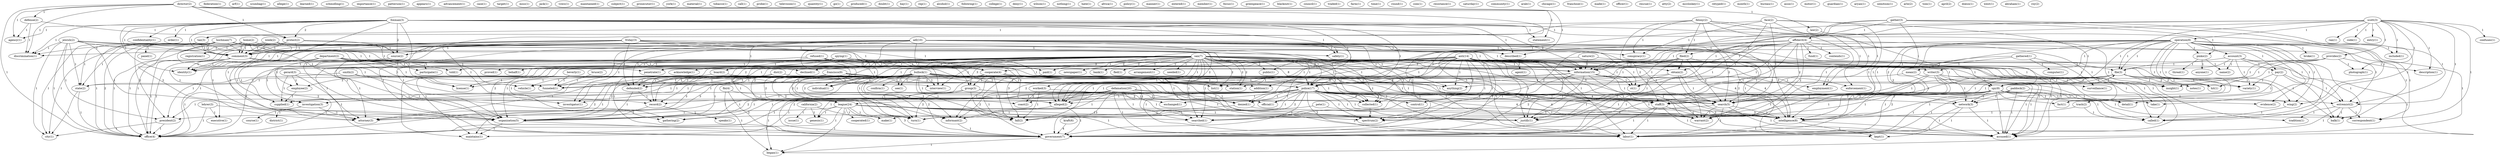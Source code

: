 digraph G {
  home [ label="home(2)" ];
  registration [ label="registration(1)" ];
  comment [ label="comment(1)" ];
  comment [ label="comment(3)" ];
  license [ label="license(1)" ];
  vehicle [ label="vehicle(1)" ];
  office [ label="office(4)" ];
  federation [ label="federation(1)" ];
  scott [ label="scott(3)" ];
  operation [ label="operation(8)" ];
  included [ label="included(1)" ];
  provides [ label="provides(2)" ];
  confuses [ label="confuses(1)" ];
  ran [ label="ran(1)" ];
  code [ label="code(1)" ];
  spy [ label="spy(8)" ];
  information [ label="information(15)" ];
  paid [ label="paid(1)" ];
  extremist [ label="extremist(2)" ];
  description [ label="description(1)" ];
  photograph [ label="photograph(1)" ];
  correspondent [ label="correspondent(1)" ];
  entry [ label="entry(1)" ];
  government [ label="government(7)" ];
  arf [ label="arf(1)" ];
  scumbag [ label="scumbag(1)" ];
  gather [ label="gather(3)" ];
  affidavit [ label="affidavit(4)" ];
  pinko [ label="pinko(2)" ];
  wing [ label="wing(2)" ];
  st [ label="st(1)" ];
  called [ label="called(1)" ];
  intelligence [ label="intelligence(8)" ];
  allege [ label="allege(1)" ];
  learned [ label="learned(1)" ];
  trash [ label="trash(2)" ];
  evidence [ label="evidence(2)" ];
  broke [ label="broke(1)" ];
  account [ label="account(3)" ];
  writer [ label="writer(3)" ];
  file [ label="file(1)" ];
  detail [ label="detail(1)" ];
  network [ label="network(3)" ];
  search [ label="search(5)" ];
  file [ label="file(3)" ];
  take [ label="take(1)" ];
  staff [ label="staff(3)" ];
  spectrum [ label="spectrum(2)" ];
  searched [ label="searched(1)" ];
  labor [ label="labor(1)" ];
  accused [ label="accused(1)" ];
  schmidling [ label="schmidling(1)" ];
  importance [ label="importance(1)" ];
  patterson [ label="patterson(1)" ];
  appears [ label="appears(1)" ];
  advancement [ label="advancement(1)" ];
  case [ label="case(1)" ];
  director [ label="director(2)" ];
  defense [ label="defense(2)" ];
  law [ label="law(2)" ];
  statement [ label="statement(1)" ];
  agency [ label="agency(1)" ];
  protect [ label="protect(2)" ];
  discrimination [ label="discrimination(1)" ];
  organization [ label="organization(5)" ];
  described [ label="described(1)" ];
  fund [ label="fund(1)" ];
  filed [ label="filed(2)" ];
  pay [ label="pay(2)" ];
  obtain [ label="obtain(2)" ];
  contends [ label="contends(1)" ];
  police [ label="police(17)" ];
  control [ label="control(1)" ];
  alleged [ label="alleged(2)" ];
  warrant [ label="warrant(2)" ];
  fact [ label="fact(1)" ];
  justify [ label="justify(1)" ];
  target [ label="target(1)" ];
  paddock [ label="paddock(2)" ];
  refused [ label="refused(1)" ];
  participate [ label="participate(1)" ];
  cooperate [ label="cooperate(4)" ];
  acknowledge [ label="acknowledge(1)" ];
  individual [ label="individual(1)" ];
  informant [ label="informant(2)" ];
  anything [ label="anything(2)" ];
  investigation [ label="investigation(3)" ];
  miss [ label="miss(1)" ];
  jack [ label="jack(1)" ];
  nature [ label="nature(2)" ];
  identity [ label="identity(1)" ];
  vows [ label="vows(1)" ];
  maintained [ label="maintained(1)" ];
  insight [ label="insight(1)" ];
  hit [ label="hit(1)" ];
  subject [ label="subject(1)" ];
  prosecutor [ label="prosecutor(1)" ];
  department [ label="department(2)" ];
  employee [ label="employee(2)" ];
  supplied [ label="supplied(1)" ];
  york [ label="york(1)" ];
  spying [ label="spying(1)" ];
  behalf [ label="behalf(1)" ];
  proved [ label="proved(1)" ];
  collected [ label="collected(1)" ];
  friday [ label="friday(3)" ];
  group [ label="group(3)" ];
  defended [ label="defended(2)" ];
  record [ label="record(2)" ];
  material [ label="material(1)" ];
  tobacco [ label="tobacco(1)" ];
  felony [ label="felony(2)" ];
  tax [ label="tax(3)" ];
  conspiracy [ label="conspiracy(1)" ];
  employment [ label="employment(1)" ];
  call [ label="call(1)" ];
  enforcement [ label="enforcement(1)" ];
  probe [ label="probe(1)" ];
  television [ label="television(1)" ];
  threat [ label="threat(1)" ];
  name [ label="name(2)" ];
  anyone [ label="anyone(1)" ];
  quantity [ label="quantity(1)" ];
  go [ label="go(1)" ];
  produced [ label="produced(1)" ];
  doubt [ label="doubt(1)" ];
  week [ label="week(2)" ];
  attorney [ label="attorney(3)" ];
  bay [ label="bay(1)" ];
  rep [ label="rep(1)" ];
  alcohol [ label="alcohol(1)" ];
  following [ label="following(1)" ];
  foxman [ label="foxman(3)" ];
  confidentiality [ label="confidentiality(1)" ];
  public [ label="public(1)" ];
  order [ label="order(1)" ];
  tradition [ label="tradition(1)" ];
  source [ label="source(2)" ];
  safety [ label="safety(1)" ];
  variety [ label="variety(1)" ];
  balk [ label="balk(1)" ];
  college [ label="college(1)" ];
  san [ label="san(1)" ];
  newspaper [ label="newspaper(1)" ];
  bank [ label="bank(1)" ];
  fled [ label="fled(1)" ];
  worked [ label="worked(3)" ];
  arrangement [ label="arrangement(1)" ];
  board [ label="board(2)" ];
  needed [ label="needed(1)" ];
  told [ label="told(1)" ];
  fall [ label="fall(2)" ];
  station [ label="station(1)" ];
  penetrate [ label="penetrate(1)" ];
  investigator [ label="investigator(1)" ];
  interview [ label="interview(1)" ];
  league [ label="league(24)" ];
  maintains [ label="maintains(1)" ];
  list [ label="list(1)" ];
  turn [ label="turn(1)" ];
  denied [ label="denied(1)" ];
  face [ label="face(2)" ];
  deny [ label="deny(1)" ];
  wilson [ label="wilson(1)" ];
  nothing [ label="nothing(1)" ];
  notes [ label="notes(1)" ];
  state [ label="state(2)" ];
  city [ label="city(1)" ];
  hate [ label="hate(1)" ];
  africa [ label="africa(1)" ];
  dist [ label="dist(2)" ];
  policy [ label="policy(1)" ];
  manner [ label="manner(1)" ];
  entered [ label="entered(1)" ];
  member [ label="member(1)" ];
  exchanged [ label="exchanged(1)" ];
  coast [ label="coast(2)" ];
  focus [ label="focus(1)" ];
  gathered [ label="gathered(1)" ];
  computer [ label="computer(1)" ];
  mean [ label="mean(2)" ];
  surveillance [ label="surveillance(1)" ];
  greenpeace [ label="greenpeace(1)" ];
  blackout [ label="blackout(1)" ];
  council [ label="council(1)" ];
  traded [ label="traded(1)" ];
  farm [ label="farm(1)" ];
  hochman [ label="hochman(7)" ];
  panel [ label="panel(1)" ];
  president [ label="president(2)" ];
  funneled [ label="funneled(1)" ];
  time [ label="time(1)" ];
  round [ label="round(1)" ];
  com [ label="com(1)" ];
  gathering [ label="gathering(2)" ];
  kept [ label="kept(1)" ];
  resistance [ label="resistance(1)" ];
  bullock [ label="bullock(12)" ];
  confirm [ label="confirm(1)" ];
  addition [ label="addition(1)" ];
  see [ label="see(1)" ];
  adl [ label="adl(10)" ];
  executive [ label="executive(1)" ];
  official [ label="official(1)" ];
  saturday [ label="saturday(1)" ];
  community [ label="community(1)" ];
  anti [ label="anti(14)" ];
  agent [ label="agent(1)" ];
  declined [ label="declined(1)" ];
  began [ label="began(1)" ];
  arab [ label="arab(1)" ];
  chicago [ label="chicago(1)" ];
  jewish [ label="jewish(2)" ];
  gerard [ label="gerard(3)" ];
  beverly [ label="beverly(1)" ];
  franchise [ label="franchise(1)" ];
  smith [ label="smith(2)" ];
  made [ label="made(1)" ];
  officer [ label="officer(1)" ];
  rescue [ label="rescue(1)" ];
  lehrer [ label="lehrer(3)" ];
  atty [ label="atty(2)" ];
  mccloskey [ label="mccloskey(1)" ];
  pete [ label="pete(1)" ];
  make [ label="make(1)" ];
  retyped [ label="retyped(1)" ];
  francisco [ label="francisco(9)" ];
  california [ label="california(2)" ];
  issue [ label="issue(1)" ];
  genesis [ label="genesis(1)" ];
  course [ label="course(1)" ];
  district [ label="district(1)" ];
  month [ label="month(1)" ];
  bureau [ label="bureau(1)" ];
  assn [ label="assn(1)" ];
  bullock [ label="bullock(1)" ];
  motor [ label="motor(1)" ];
  guardian [ label="guardian(1)" ];
  defamation [ label="defamation(20)" ];
  speaks [ label="speaks(1)" ];
  aryan [ label="aryan(1)" ];
  semitism [ label="semitism(1)" ];
  arlo [ label="arlo(2)" ];
  cooperated [ label="cooperated(1)" ];
  tom [ label="tom(1)" ];
  april [ label="april(2)" ];
  doesn [ label="doesn(1)" ];
  fbi [ label="fbi(4)" ];
  san [ label="san(7)" ];
  west [ label="west(1)" ];
  bruce [ label="bruce(2)" ];
  kraft [ label="kraft(6)" ];
  abraham [ label="abraham(1)" ];
  roy [ label="roy(2)" ];
  home -> registration [ label="1" ];
  home -> comment [ label="1" ];
  home -> comment [ label="1" ];
  home -> license [ label="1" ];
  home -> vehicle [ label="1" ];
  home -> office [ label="1" ];
  scott -> operation [ label="1" ];
  scott -> included [ label="1" ];
  scott -> provides [ label="1" ];
  scott -> confuses [ label="1" ];
  scott -> ran [ label="1" ];
  scott -> code [ label="1" ];
  scott -> spy [ label="1" ];
  scott -> information [ label="1" ];
  scott -> paid [ label="1" ];
  scott -> extremist [ label="1" ];
  scott -> description [ label="1" ];
  scott -> photograph [ label="1" ];
  scott -> correspondent [ label="1" ];
  scott -> entry [ label="1" ];
  scott -> government [ label="1" ];
  gather -> affidavit [ label="1" ];
  gather -> pinko [ label="1" ];
  gather -> information [ label="1" ];
  gather -> wing [ label="1" ];
  gather -> st [ label="1" ];
  gather -> called [ label="1" ];
  gather -> intelligence [ label="2" ];
  operation -> included [ label="1" ];
  operation -> pinko [ label="1" ];
  operation -> trash [ label="1" ];
  operation -> evidence [ label="1" ];
  operation -> broke [ label="1" ];
  operation -> account [ label="1" ];
  operation -> writer [ label="1" ];
  operation -> file [ label="1" ];
  operation -> wing [ label="1" ];
  operation -> detail [ label="1" ];
  operation -> extremist [ label="1" ];
  operation -> network [ label="1" ];
  operation -> search [ label="1" ];
  operation -> file [ label="1" ];
  operation -> take [ label="1" ];
  operation -> staff [ label="1" ];
  operation -> called [ label="1" ];
  operation -> correspondent [ label="1" ];
  operation -> intelligence [ label="2" ];
  operation -> spectrum [ label="2" ];
  operation -> searched [ label="1" ];
  operation -> labor [ label="1" ];
  operation -> accused [ label="1" ];
  director -> defense [ label="1" ];
  director -> law [ label="1" ];
  director -> statement [ label="1" ];
  director -> agency [ label="1" ];
  director -> protect [ label="1" ];
  director -> discrimination [ label="1" ];
  director -> organization [ label="1" ];
  director -> described [ label="1" ];
  director -> office [ label="1" ];
  affidavit -> fund [ label="1" ];
  affidavit -> filed [ label="2" ];
  affidavit -> pay [ label="1" ];
  affidavit -> obtain [ label="1" ];
  affidavit -> information [ label="1" ];
  affidavit -> contends [ label="1" ];
  affidavit -> police [ label="1" ];
  affidavit -> control [ label="1" ];
  affidavit -> alleged [ label="1" ];
  affidavit -> search [ label="2" ];
  affidavit -> warrant [ label="2" ];
  affidavit -> fact [ label="1" ];
  affidavit -> st [ label="1" ];
  affidavit -> justify [ label="1" ];
  paddock -> evidence [ label="1" ];
  paddock -> network [ label="1" ];
  paddock -> search [ label="1" ];
  paddock -> intelligence [ label="1" ];
  paddock -> labor [ label="1" ];
  paddock -> accused [ label="1" ];
  refused -> participate [ label="1" ];
  refused -> cooperate [ label="1" ];
  refused -> acknowledge [ label="1" ];
  refused -> alleged [ label="1" ];
  refused -> individual [ label="1" ];
  refused -> informant [ label="1" ];
  refused -> anything [ label="1" ];
  refused -> investigation [ label="1" ];
  defense -> agency [ label="1" ];
  defense -> protect [ label="1" ];
  defense -> discrimination [ label="1" ];
  nature -> spy [ label="1" ];
  nature -> information [ label="1" ];
  nature -> identity [ label="1" ];
  provides -> spy [ label="1" ];
  provides -> information [ label="1" ];
  provides -> insight [ label="1" ];
  provides -> description [ label="1" ];
  provides -> hit [ label="1" ];
  provides -> photograph [ label="1" ];
  department -> participate [ label="1" ];
  department -> information [ label="1" ];
  department -> cooperate [ label="1" ];
  department -> license [ label="1" ];
  department -> vehicle [ label="1" ];
  department -> employee [ label="1" ];
  department -> investigation [ label="1" ];
  department -> supplied [ label="1" ];
  spying -> behalf [ label="1" ];
  spying -> proved [ label="1" ];
  spying -> information [ label="1" ];
  spying -> collected [ label="1" ];
  spying -> spectrum [ label="1" ];
  spying -> government [ label="1" ];
  friday -> comment [ label="1" ];
  friday -> information [ label="1" ];
  friday -> cooperate [ label="1" ];
  friday -> group [ label="1" ];
  friday -> police [ label="1" ];
  friday -> comment [ label="1" ];
  friday -> collected [ label="1" ];
  friday -> defended [ label="1" ];
  friday -> record [ label="1" ];
  friday -> organization [ label="1" ];
  friday -> office [ label="1" ];
  felony -> filed [ label="1" ];
  felony -> tax [ label="1" ];
  felony -> spy [ label="1" ];
  felony -> conspiracy [ label="1" ];
  felony -> employment [ label="1" ];
  felony -> search [ label="1" ];
  felony -> warrant [ label="1" ];
  felony -> justify [ label="1" ];
  law -> enforcement [ label="1" ];
  pinko -> threat [ label="1" ];
  pinko -> name [ label="1" ];
  pinko -> anyone [ label="1" ];
  trash -> called [ label="1" ];
  trash -> intelligence [ label="1" ];
  week -> comment [ label="1" ];
  week -> paid [ label="1" ];
  week -> comment [ label="1" ];
  week -> attorney [ label="1" ];
  week -> office [ label="1" ];
  filed -> obtain [ label="1" ];
  filed -> information [ label="1" ];
  filed -> police [ label="1" ];
  filed -> alleged [ label="1" ];
  filed -> search [ label="2" ];
  filed -> warrant [ label="2" ];
  filed -> justify [ label="1" ];
  foxman -> comment [ label="1" ];
  foxman -> confidentiality [ label="1" ];
  foxman -> statement [ label="1" ];
  foxman -> public [ label="1" ];
  foxman -> agency [ label="1" ];
  foxman -> protect [ label="2" ];
  foxman -> information [ label="2" ];
  foxman -> order [ label="1" ];
  foxman -> police [ label="1" ];
  foxman -> extremist [ label="1" ];
  foxman -> comment [ label="1" ];
  foxman -> tradition [ label="1" ];
  foxman -> source [ label="2" ];
  foxman -> identity [ label="1" ];
  foxman -> discrimination [ label="1" ];
  foxman -> organization [ label="1" ];
  foxman -> safety [ label="1" ];
  foxman -> described [ label="1" ];
  foxman -> government [ label="1" ];
  account -> pay [ label="1" ];
  account -> file [ label="1" ];
  account -> name [ label="1" ];
  account -> extremist [ label="1" ];
  account -> variety [ label="1" ];
  account -> file [ label="1" ];
  account -> balk [ label="1" ];
  pay -> extremist [ label="1" ];
  pay -> variety [ label="1" ];
  pay -> fact [ label="1" ];
  pay -> balk [ label="1" ];
  san -> newspaper [ label="2" ];
  san -> obtain [ label="1" ];
  san -> writer [ label="1" ];
  san -> bank [ label="2" ];
  san -> fled [ label="1" ];
  san -> public [ label="2" ];
  san -> spy [ label="1" ];
  san -> information [ label="3" ];
  san -> worked [ label="1" ];
  san -> cooperate [ label="3" ];
  san -> arrangement [ label="1" ];
  san -> group [ label="3" ];
  san -> board [ label="2" ];
  san -> paid [ label="1" ];
  san -> needed [ label="1" ];
  san -> told [ label="1" ];
  san -> police [ label="8" ];
  san -> wing [ label="1" ];
  san -> detail [ label="1" ];
  san -> network [ label="1" ];
  san -> alleged [ label="1" ];
  san -> search [ label="4" ];
  san -> fall [ label="3" ];
  san -> station [ label="2" ];
  san -> warrant [ label="1" ];
  san -> staff [ label="1" ];
  san -> collected [ label="1" ];
  san -> penetrate [ label="1" ];
  san -> st [ label="1" ];
  san -> investigator [ label="1" ];
  san -> interview [ label="1" ];
  san -> called [ label="1" ];
  san -> defended [ label="2" ];
  san -> intelligence [ label="4" ];
  san -> record [ label="1" ];
  san -> attorney [ label="1" ];
  san -> organization [ label="2" ];
  san -> league [ label="2" ];
  san -> office [ label="2" ];
  san -> searched [ label="1" ];
  san -> maintains [ label="1" ];
  san -> list [ label="2" ];
  san -> turn [ label="2" ];
  san -> labor [ label="1" ];
  san -> accused [ label="1" ];
  comment -> information [ label="1" ];
  comment -> denied [ label="1" ];
  comment -> identity [ label="1" ];
  comment -> office [ label="1" ];
  face -> tax [ label="1" ];
  face -> spy [ label="1" ];
  face -> conspiracy [ label="1" ];
  face -> employment [ label="1" ];
  face -> search [ label="1" ];
  face -> warrant [ label="1" ];
  face -> justify [ label="1" ];
  obtain -> police [ label="1" ];
  obtain -> alleged [ label="1" ];
  obtain -> search [ label="1" ];
  obtain -> warrant [ label="1" ];
  writer -> insight [ label="1" ];
  writer -> network [ label="1" ];
  writer -> search [ label="1" ];
  writer -> hit [ label="1" ];
  writer -> intelligence [ label="1" ];
  writer -> government [ label="1" ];
  writer -> labor [ label="1" ];
  writer -> accused [ label="1" ];
  file -> spy [ label="1" ];
  file -> insight [ label="1" ];
  file -> hit [ label="1" ];
  file -> staff [ label="1" ];
  file -> notes [ label="2" ];
  file -> government [ label="1" ];
  tax -> conspiracy [ label="1" ];
  tax -> comment [ label="1" ];
  tax -> state [ label="1" ];
  tax -> city [ label="1" ];
  tax -> office [ label="1" ];
  dist -> police [ label="1" ];
  dist -> league [ label="1" ];
  dist -> office [ label="1" ];
  public -> station [ label="1" ];
  spy -> wing [ label="1" ];
  spy -> detail [ label="1" ];
  spy -> extremist [ label="1" ];
  spy -> network [ label="1" ];
  spy -> search [ label="2" ];
  spy -> file [ label="1" ];
  spy -> take [ label="1" ];
  spy -> warrant [ label="1" ];
  spy -> staff [ label="2" ];
  spy -> called [ label="1" ];
  spy -> correspondent [ label="1" ];
  spy -> intelligence [ label="2" ];
  spy -> justify [ label="1" ];
  spy -> spectrum [ label="1" ];
  spy -> searched [ label="1" ];
  spy -> labor [ label="1" ];
  spy -> accused [ label="1" ];
  protect -> information [ label="1" ];
  protect -> comment [ label="1" ];
  protect -> source [ label="1" ];
  protect -> identity [ label="1" ];
  protect -> discrimination [ label="1" ];
  protect -> safety [ label="1" ];
  information -> employment [ label="1" ];
  information -> police [ label="4" ];
  information -> search [ label="1" ];
  information -> license [ label="1" ];
  information -> vehicle [ label="1" ];
  information -> enforcement [ label="1" ];
  information -> warrant [ label="1" ];
  information -> st [ label="1" ];
  information -> justify [ label="1" ];
  information -> spectrum [ label="1" ];
  information -> government [ label="2" ];
  worked -> fall [ label="1" ];
  worked -> exchanged [ label="2" ];
  worked -> coast [ label="2" ];
  cooperate -> group [ label="1" ];
  cooperate -> police [ label="2" ];
  cooperate -> search [ label="1" ];
  cooperate -> fall [ label="1" ];
  cooperate -> staff [ label="1" ];
  cooperate -> collected [ label="1" ];
  cooperate -> investigation [ label="1" ];
  cooperate -> organization [ label="1" ];
  cooperate -> turn [ label="1" ];
  gathered -> computer [ label="1" ];
  gathered -> mean [ label="1" ];
  gathered -> government [ label="1" ];
  gathered -> surveillance [ label="1" ];
  group -> search [ label="2" ];
  group -> fall [ label="2" ];
  group -> collected [ label="1" ];
  group -> organization [ label="1" ];
  group -> turn [ label="2" ];
  board -> station [ label="1" ];
  board -> state [ label="1" ];
  paid -> informant [ label="1" ];
  paid -> government [ label="1" ];
  hochman -> told [ label="1" ];
  hochman -> police [ label="1" ];
  hochman -> comment [ label="2" ];
  hochman -> state [ label="1" ];
  hochman -> penetrate [ label="1" ];
  hochman -> investigator [ label="1" ];
  hochman -> panel [ label="1" ];
  hochman -> attorney [ label="2" ];
  hochman -> president [ label="2" ];
  hochman -> city [ label="1" ];
  hochman -> office [ label="2" ];
  hochman -> funneled [ label="1" ];
  police -> network [ label="2" ];
  police -> control [ label="1" ];
  police -> alleged [ label="1" ];
  police -> search [ label="4" ];
  police -> fall [ label="2" ];
  police -> warrant [ label="1" ];
  police -> denied [ label="1" ];
  police -> fact [ label="1" ];
  police -> staff [ label="2" ];
  police -> collected [ label="1" ];
  police -> investigator [ label="1" ];
  police -> exchanged [ label="1" ];
  police -> gathering [ label="1" ];
  police -> investigation [ label="1" ];
  police -> intelligence [ label="4" ];
  police -> organization [ label="1" ];
  police -> league [ label="1" ];
  police -> justify [ label="1" ];
  police -> spectrum [ label="1" ];
  police -> government [ label="1" ];
  police -> office [ label="1" ];
  police -> maintains [ label="1" ];
  police -> turn [ label="1" ];
  police -> labor [ label="2" ];
  police -> coast [ label="1" ];
  police -> accused [ label="3" ];
  wing -> called [ label="1" ];
  extremist -> tradition [ label="1" ];
  extremist -> correspondent [ label="1" ];
  extremist -> balk [ label="1" ];
  extremist -> government [ label="1" ];
  network -> kept [ label="1" ];
  network -> labor [ label="1" ];
  network -> accused [ label="1" ];
  bullock -> alleged [ label="1" ];
  bullock -> search [ label="1" ];
  bullock -> license [ label="1" ];
  bullock -> vehicle [ label="1" ];
  bullock -> fall [ label="1" ];
  bullock -> warrant [ label="1" ];
  bullock -> employee [ label="2" ];
  bullock -> individual [ label="1" ];
  bullock -> confirm [ label="1" ];
  bullock -> addition [ label="1" ];
  bullock -> informant [ label="2" ];
  bullock -> interview [ label="1" ];
  bullock -> anything [ label="1" ];
  bullock -> defended [ label="1" ];
  bullock -> intelligence [ label="1" ];
  bullock -> attorney [ label="3" ];
  bullock -> justify [ label="1" ];
  bullock -> government [ label="2" ];
  bullock -> supplied [ label="1" ];
  bullock -> see [ label="1" ];
  bullock -> funneled [ label="1" ];
  adl -> comment [ label="1" ];
  adl -> alleged [ label="2" ];
  adl -> search [ label="2" ];
  adl -> variety [ label="1" ];
  adl -> warrant [ label="1" ];
  adl -> source [ label="1" ];
  adl -> executive [ label="1" ];
  adl -> individual [ label="1" ];
  adl -> staff [ label="2" ];
  adl -> identity [ label="1" ];
  adl -> penetrate [ label="1" ];
  adl -> investigator [ label="1" ];
  adl -> informant [ label="1" ];
  adl -> interview [ label="1" ];
  adl -> anything [ label="1" ];
  adl -> defended [ label="1" ];
  adl -> balk [ label="1" ];
  adl -> intelligence [ label="3" ];
  adl -> discrimination [ label="1" ];
  adl -> attorney [ label="1" ];
  adl -> organization [ label="1" ];
  adl -> official [ label="1" ];
  adl -> safety [ label="1" ];
  adl -> kept [ label="1" ];
  adl -> described [ label="1" ];
  adl -> office [ label="1" ];
  adl -> labor [ label="1" ];
  adl -> funneled [ label="1" ];
  adl -> accused [ label="1" ];
  comment -> denied [ label="1" ];
  comment -> identity [ label="1" ];
  comment -> office [ label="1" ];
  anti -> alleged [ label="1" ];
  anti -> search [ label="3" ];
  anti -> fall [ label="1" ];
  anti -> variety [ label="1" ];
  anti -> file [ label="1" ];
  anti -> take [ label="1" ];
  anti -> warrant [ label="1" ];
  anti -> denied [ label="2" ];
  anti -> individual [ label="1" ];
  anti -> agent [ label="1" ];
  anti -> staff [ label="1" ];
  anti -> declined [ label="2" ];
  anti -> collected [ label="2" ];
  anti -> st [ label="1" ];
  anti -> addition [ label="1" ];
  anti -> informant [ label="2" ];
  anti -> gathering [ label="1" ];
  anti -> anything [ label="1" ];
  anti -> called [ label="1" ];
  anti -> defended [ label="1" ];
  anti -> balk [ label="1" ];
  anti -> intelligence [ label="4" ];
  anti -> record [ label="1" ];
  anti -> attorney [ label="1" ];
  anti -> organization [ label="1" ];
  anti -> official [ label="1" ];
  anti -> justify [ label="1" ];
  anti -> spectrum [ label="1" ];
  anti -> president [ label="1" ];
  anti -> government [ label="3" ];
  anti -> searched [ label="1" ];
  anti -> turn [ label="1" ];
  anti -> began [ label="1" ];
  anti -> labor [ label="1" ];
  anti -> accused [ label="2" ];
  alleged -> informant [ label="1" ];
  alleged -> government [ label="1" ];
  search -> fall [ label="1" ];
  search -> warrant [ label="1" ];
  search -> intelligence [ label="1" ];
  search -> labor [ label="1" ];
  search -> accused [ label="1" ];
  jewish -> denied [ label="1" ];
  jewish -> declined [ label="1" ];
  jewish -> state [ label="1" ];
  jewish -> discrimination [ label="1" ];
  jewish -> organization [ label="1" ];
  jewish -> president [ label="1" ];
  jewish -> described [ label="1" ];
  jewish -> city [ label="1" ];
  jewish -> office [ label="1" ];
  gerard -> fall [ label="1" ];
  gerard -> employee [ label="1" ];
  gerard -> government [ label="1" ];
  gerard -> supplied [ label="1" ];
  file -> hit [ label="1" ];
  file -> staff [ label="1" ];
  file -> notes [ label="2" ];
  file -> government [ label="1" ];
  beverly -> funneled [ label="1" ];
  employee -> supplied [ label="1" ];
  mean -> anything [ label="1" ];
  mean -> surveillance [ label="1" ];
  denied -> gathering [ label="1" ];
  denied -> intelligence [ label="1" ];
  smith -> state [ label="1" ];
  smith -> gathering [ label="1" ];
  smith -> intelligence [ label="1" ];
  source -> identity [ label="1" ];
  source -> government [ label="1" ];
  lehrer -> executive [ label="1" ];
  lehrer -> organization [ label="1" ];
  lehrer -> office [ label="1" ];
  staff -> intelligence [ label="1" ];
  staff -> government [ label="1" ];
  staff -> labor [ label="1" ];
  staff -> accused [ label="1" ];
  collected -> spectrum [ label="1" ];
  state -> city [ label="1" ];
  state -> office [ label="1" ];
  pete -> correspondent [ label="1" ];
  pete -> make [ label="1" ];
  informant -> government [ label="1" ];
  francisco -> interview [ label="1" ];
  francisco -> called [ label="1" ];
  francisco -> defended [ label="2" ];
  francisco -> intelligence [ label="4" ];
  francisco -> record [ label="1" ];
  francisco -> attorney [ label="1" ];
  francisco -> organization [ label="2" ];
  francisco -> league [ label="2" ];
  francisco -> office [ label="2" ];
  francisco -> searched [ label="1" ];
  francisco -> maintains [ label="1" ];
  francisco -> list [ label="2" ];
  francisco -> turn [ label="2" ];
  francisco -> labor [ label="1" ];
  francisco -> accused [ label="1" ];
  california -> make [ label="1" ];
  california -> issue [ label="1" ];
  california -> genesis [ label="1" ];
  investigation -> course [ label="1" ];
  investigation -> attorney [ label="1" ];
  investigation -> district [ label="1" ];
  bullock -> defended [ label="1" ];
  bullock -> intelligence [ label="1" ];
  bullock -> attorney [ label="3" ];
  bullock -> justify [ label="1" ];
  bullock -> government [ label="2" ];
  bullock -> supplied [ label="1" ];
  bullock -> see [ label="1" ];
  bullock -> funneled [ label="1" ];
  defended -> record [ label="1" ];
  defended -> organization [ label="1" ];
  defamation -> intelligence [ label="4" ];
  defamation -> record [ label="1" ];
  defamation -> attorney [ label="1" ];
  defamation -> organization [ label="2" ];
  defamation -> official [ label="1" ];
  defamation -> justify [ label="1" ];
  defamation -> spectrum [ label="1" ];
  defamation -> president [ label="1" ];
  defamation -> government [ label="3" ];
  defamation -> searched [ label="1" ];
  defamation -> turn [ label="1" ];
  defamation -> began [ label="1" ];
  defamation -> labor [ label="1" ];
  defamation -> genesis [ label="1" ];
  defamation -> accused [ label="2" ];
  intelligence -> kept [ label="1" ];
  intelligence -> labor [ label="1" ];
  intelligence -> accused [ label="1" ];
  record -> organization [ label="1" ];
  record -> speaks [ label="1" ];
  organization -> government [ label="1" ];
  organization -> maintains [ label="1" ];
  league -> justify [ label="1" ];
  league -> spectrum [ label="1" ];
  league -> president [ label="1" ];
  league -> government [ label="3" ];
  league -> office [ label="1" ];
  league -> searched [ label="1" ];
  league -> turn [ label="1" ];
  league -> began [ label="1" ];
  league -> labor [ label="1" ];
  league -> genesis [ label="1" ];
  league -> cooperated [ label="1" ];
  league -> accused [ label="2" ];
  president -> city [ label="1" ];
  president -> office [ label="1" ];
  fbi -> government [ label="2" ];
  fbi -> began [ label="1" ];
  fbi -> coast [ label="1" ];
  san -> office [ label="2" ];
  san -> searched [ label="1" ];
  san -> maintains [ label="1" ];
  san -> list [ label="2" ];
  san -> turn [ label="2" ];
  san -> labor [ label="1" ];
  san -> accused [ label="1" ];
  bruce -> funneled [ label="1" ];
  kraft -> government [ label="4" ];
  government -> began [ label="1" ];
}
